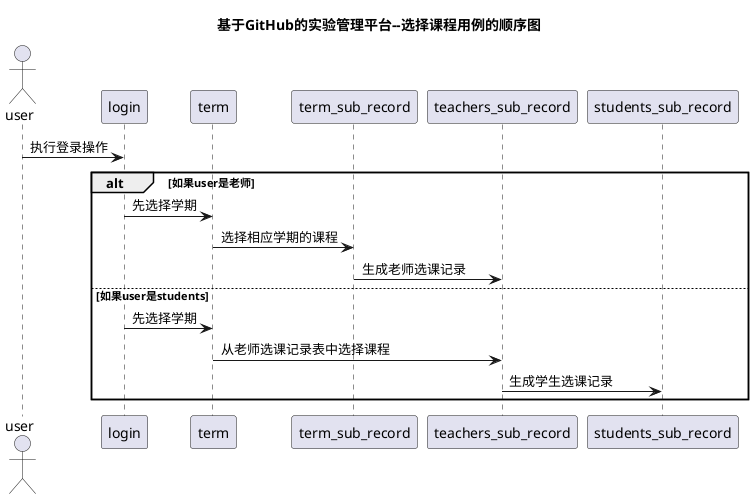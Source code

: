 @startuml
title 基于GitHub的实验管理平台--选择课程用例的顺序图
actor user
user -> login : 执行登录操作
alt 如果user是老师
    login -> term: 先选择学期
    term -> term_sub_record: 选择相应学期的课程
	term_sub_record-> teachers_sub_record:生成老师选课记录

else 如果user是students
    login -> term:先选择学期
    term -> teachers_sub_record: 从老师选课记录表中选择课程
    teachers_sub_record -> students_sub_record:生成学生选课记录
end

@enduml